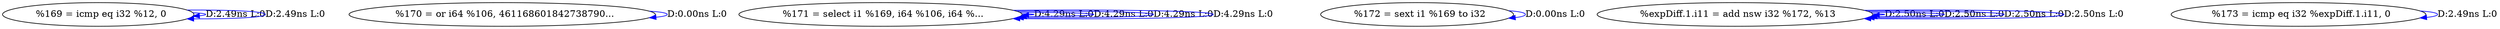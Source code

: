 digraph {
Node0x3957380[label="  %169 = icmp eq i32 %12, 0"];
Node0x3957380 -> Node0x3957380[label="D:2.49ns L:0",color=blue];
Node0x3957380 -> Node0x3957380[label="D:2.49ns L:0",color=blue];
Node0x3936440[label="  %170 = or i64 %106, 461168601842738790..."];
Node0x3936440 -> Node0x3936440[label="D:0.00ns L:0",color=blue];
Node0x3936520[label="  %171 = select i1 %169, i64 %106, i64 %..."];
Node0x3936520 -> Node0x3936520[label="D:4.29ns L:0",color=blue];
Node0x3936520 -> Node0x3936520[label="D:4.29ns L:0",color=blue];
Node0x3936520 -> Node0x3936520[label="D:4.29ns L:0",color=blue];
Node0x3936520 -> Node0x3936520[label="D:4.29ns L:0",color=blue];
Node0x3936600[label="  %172 = sext i1 %169 to i32"];
Node0x3936600 -> Node0x3936600[label="D:0.00ns L:0",color=blue];
Node0x39366e0[label="  %expDiff.1.i11 = add nsw i32 %172, %13"];
Node0x39366e0 -> Node0x39366e0[label="D:2.50ns L:0",color=blue];
Node0x39366e0 -> Node0x39366e0[label="D:2.50ns L:0",color=blue];
Node0x39366e0 -> Node0x39366e0[label="D:2.50ns L:0",color=blue];
Node0x39366e0 -> Node0x39366e0[label="D:2.50ns L:0",color=blue];
Node0x39367c0[label="  %173 = icmp eq i32 %expDiff.1.i11, 0"];
Node0x39367c0 -> Node0x39367c0[label="D:2.49ns L:0",color=blue];
}
